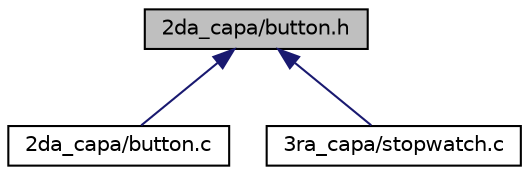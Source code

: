digraph "2da_capa/button.h"
{
  edge [fontname="Helvetica",fontsize="10",labelfontname="Helvetica",labelfontsize="10"];
  node [fontname="Helvetica",fontsize="10",shape=record];
  Node2 [label="2da_capa/button.h",height=0.2,width=0.4,color="black", fillcolor="grey75", style="filled", fontcolor="black"];
  Node2 -> Node3 [dir="back",color="midnightblue",fontsize="10",style="solid",fontname="Helvetica"];
  Node3 [label="2da_capa/button.c",height=0.2,width=0.4,color="black", fillcolor="white", style="filled",URL="$button_8c.html"];
  Node2 -> Node4 [dir="back",color="midnightblue",fontsize="10",style="solid",fontname="Helvetica"];
  Node4 [label="3ra_capa/stopwatch.c",height=0.2,width=0.4,color="black", fillcolor="white", style="filled",URL="$stopwatch_8c.html"];
}
